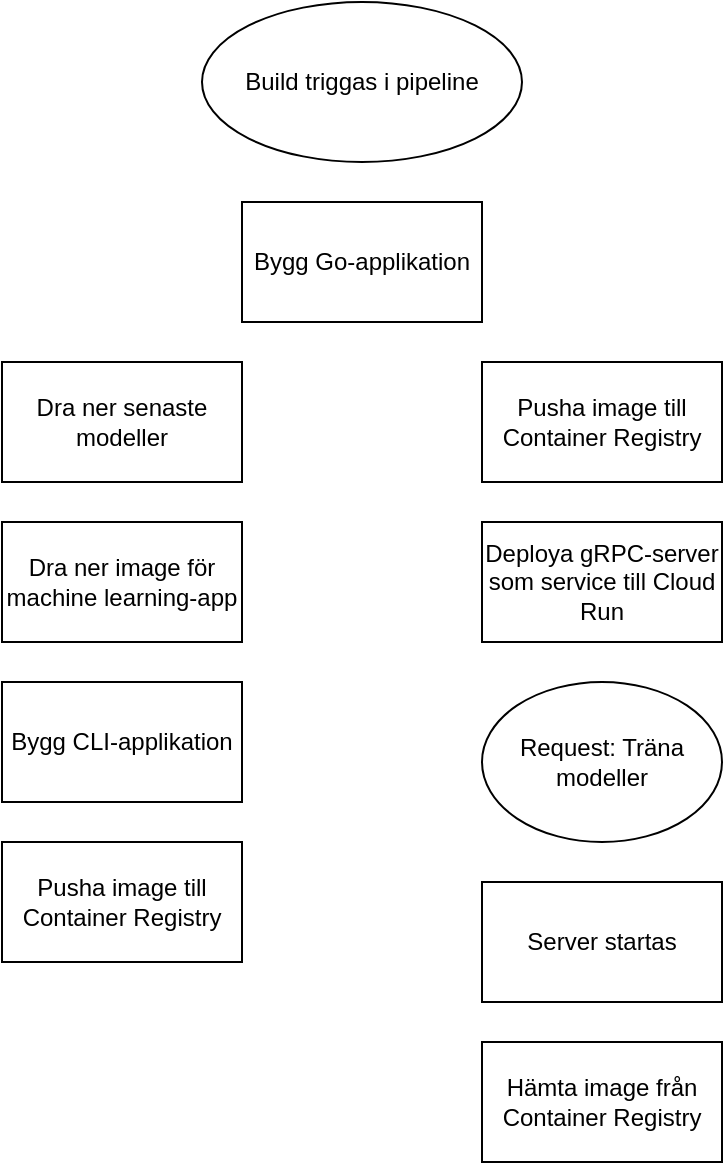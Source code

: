 <mxfile version="24.3.1" type="github">
  <diagram name="Sida-1" id="EhUlgzo_dybfGtry_Jew">
    <mxGraphModel dx="2074" dy="1095" grid="1" gridSize="10" guides="1" tooltips="1" connect="1" arrows="1" fold="1" page="1" pageScale="1" pageWidth="827" pageHeight="1169" math="0" shadow="0">
      <root>
        <mxCell id="0" />
        <mxCell id="1" parent="0" />
        <mxCell id="zLM3MezMvydmQuZFzrpa-1" value="Build triggas i pipeline" style="ellipse;whiteSpace=wrap;html=1;" vertex="1" parent="1">
          <mxGeometry x="320" y="50" width="160" height="80" as="geometry" />
        </mxCell>
        <mxCell id="zLM3MezMvydmQuZFzrpa-2" value="Bygg Go-applikation" style="rounded=0;whiteSpace=wrap;html=1;" vertex="1" parent="1">
          <mxGeometry x="340" y="150" width="120" height="60" as="geometry" />
        </mxCell>
        <mxCell id="zLM3MezMvydmQuZFzrpa-3" value="Dra ner senaste modeller" style="rounded=0;whiteSpace=wrap;html=1;" vertex="1" parent="1">
          <mxGeometry x="220" y="230" width="120" height="60" as="geometry" />
        </mxCell>
        <mxCell id="zLM3MezMvydmQuZFzrpa-4" value="&lt;div&gt;Dra ner image för machine learning-app&lt;/div&gt;" style="rounded=0;whiteSpace=wrap;html=1;" vertex="1" parent="1">
          <mxGeometry x="220" y="310" width="120" height="60" as="geometry" />
        </mxCell>
        <mxCell id="zLM3MezMvydmQuZFzrpa-5" value="&lt;div&gt;Bygg CLI-applikation&lt;/div&gt;" style="rounded=0;whiteSpace=wrap;html=1;" vertex="1" parent="1">
          <mxGeometry x="220" y="390" width="120" height="60" as="geometry" />
        </mxCell>
        <mxCell id="zLM3MezMvydmQuZFzrpa-6" value="&lt;div&gt;Pusha image till Container Registry&lt;/div&gt;" style="rounded=0;whiteSpace=wrap;html=1;" vertex="1" parent="1">
          <mxGeometry x="220" y="470" width="120" height="60" as="geometry" />
        </mxCell>
        <mxCell id="zLM3MezMvydmQuZFzrpa-7" value="Pusha image till Container Registry" style="rounded=0;whiteSpace=wrap;html=1;" vertex="1" parent="1">
          <mxGeometry x="460" y="230" width="120" height="60" as="geometry" />
        </mxCell>
        <mxCell id="zLM3MezMvydmQuZFzrpa-8" value="&lt;div&gt;Deploya gRPC-server som service till Cloud Run&lt;/div&gt;" style="rounded=0;whiteSpace=wrap;html=1;" vertex="1" parent="1">
          <mxGeometry x="460" y="310" width="120" height="60" as="geometry" />
        </mxCell>
        <mxCell id="zLM3MezMvydmQuZFzrpa-9" value="Request: Träna modeller" style="ellipse;whiteSpace=wrap;html=1;" vertex="1" parent="1">
          <mxGeometry x="460" y="390" width="120" height="80" as="geometry" />
        </mxCell>
        <mxCell id="zLM3MezMvydmQuZFzrpa-10" value="Server startas" style="rounded=0;whiteSpace=wrap;html=1;" vertex="1" parent="1">
          <mxGeometry x="460" y="490" width="120" height="60" as="geometry" />
        </mxCell>
        <mxCell id="zLM3MezMvydmQuZFzrpa-11" value="Hämta image från Container Registry" style="rounded=0;whiteSpace=wrap;html=1;" vertex="1" parent="1">
          <mxGeometry x="460" y="570" width="120" height="60" as="geometry" />
        </mxCell>
      </root>
    </mxGraphModel>
  </diagram>
</mxfile>
